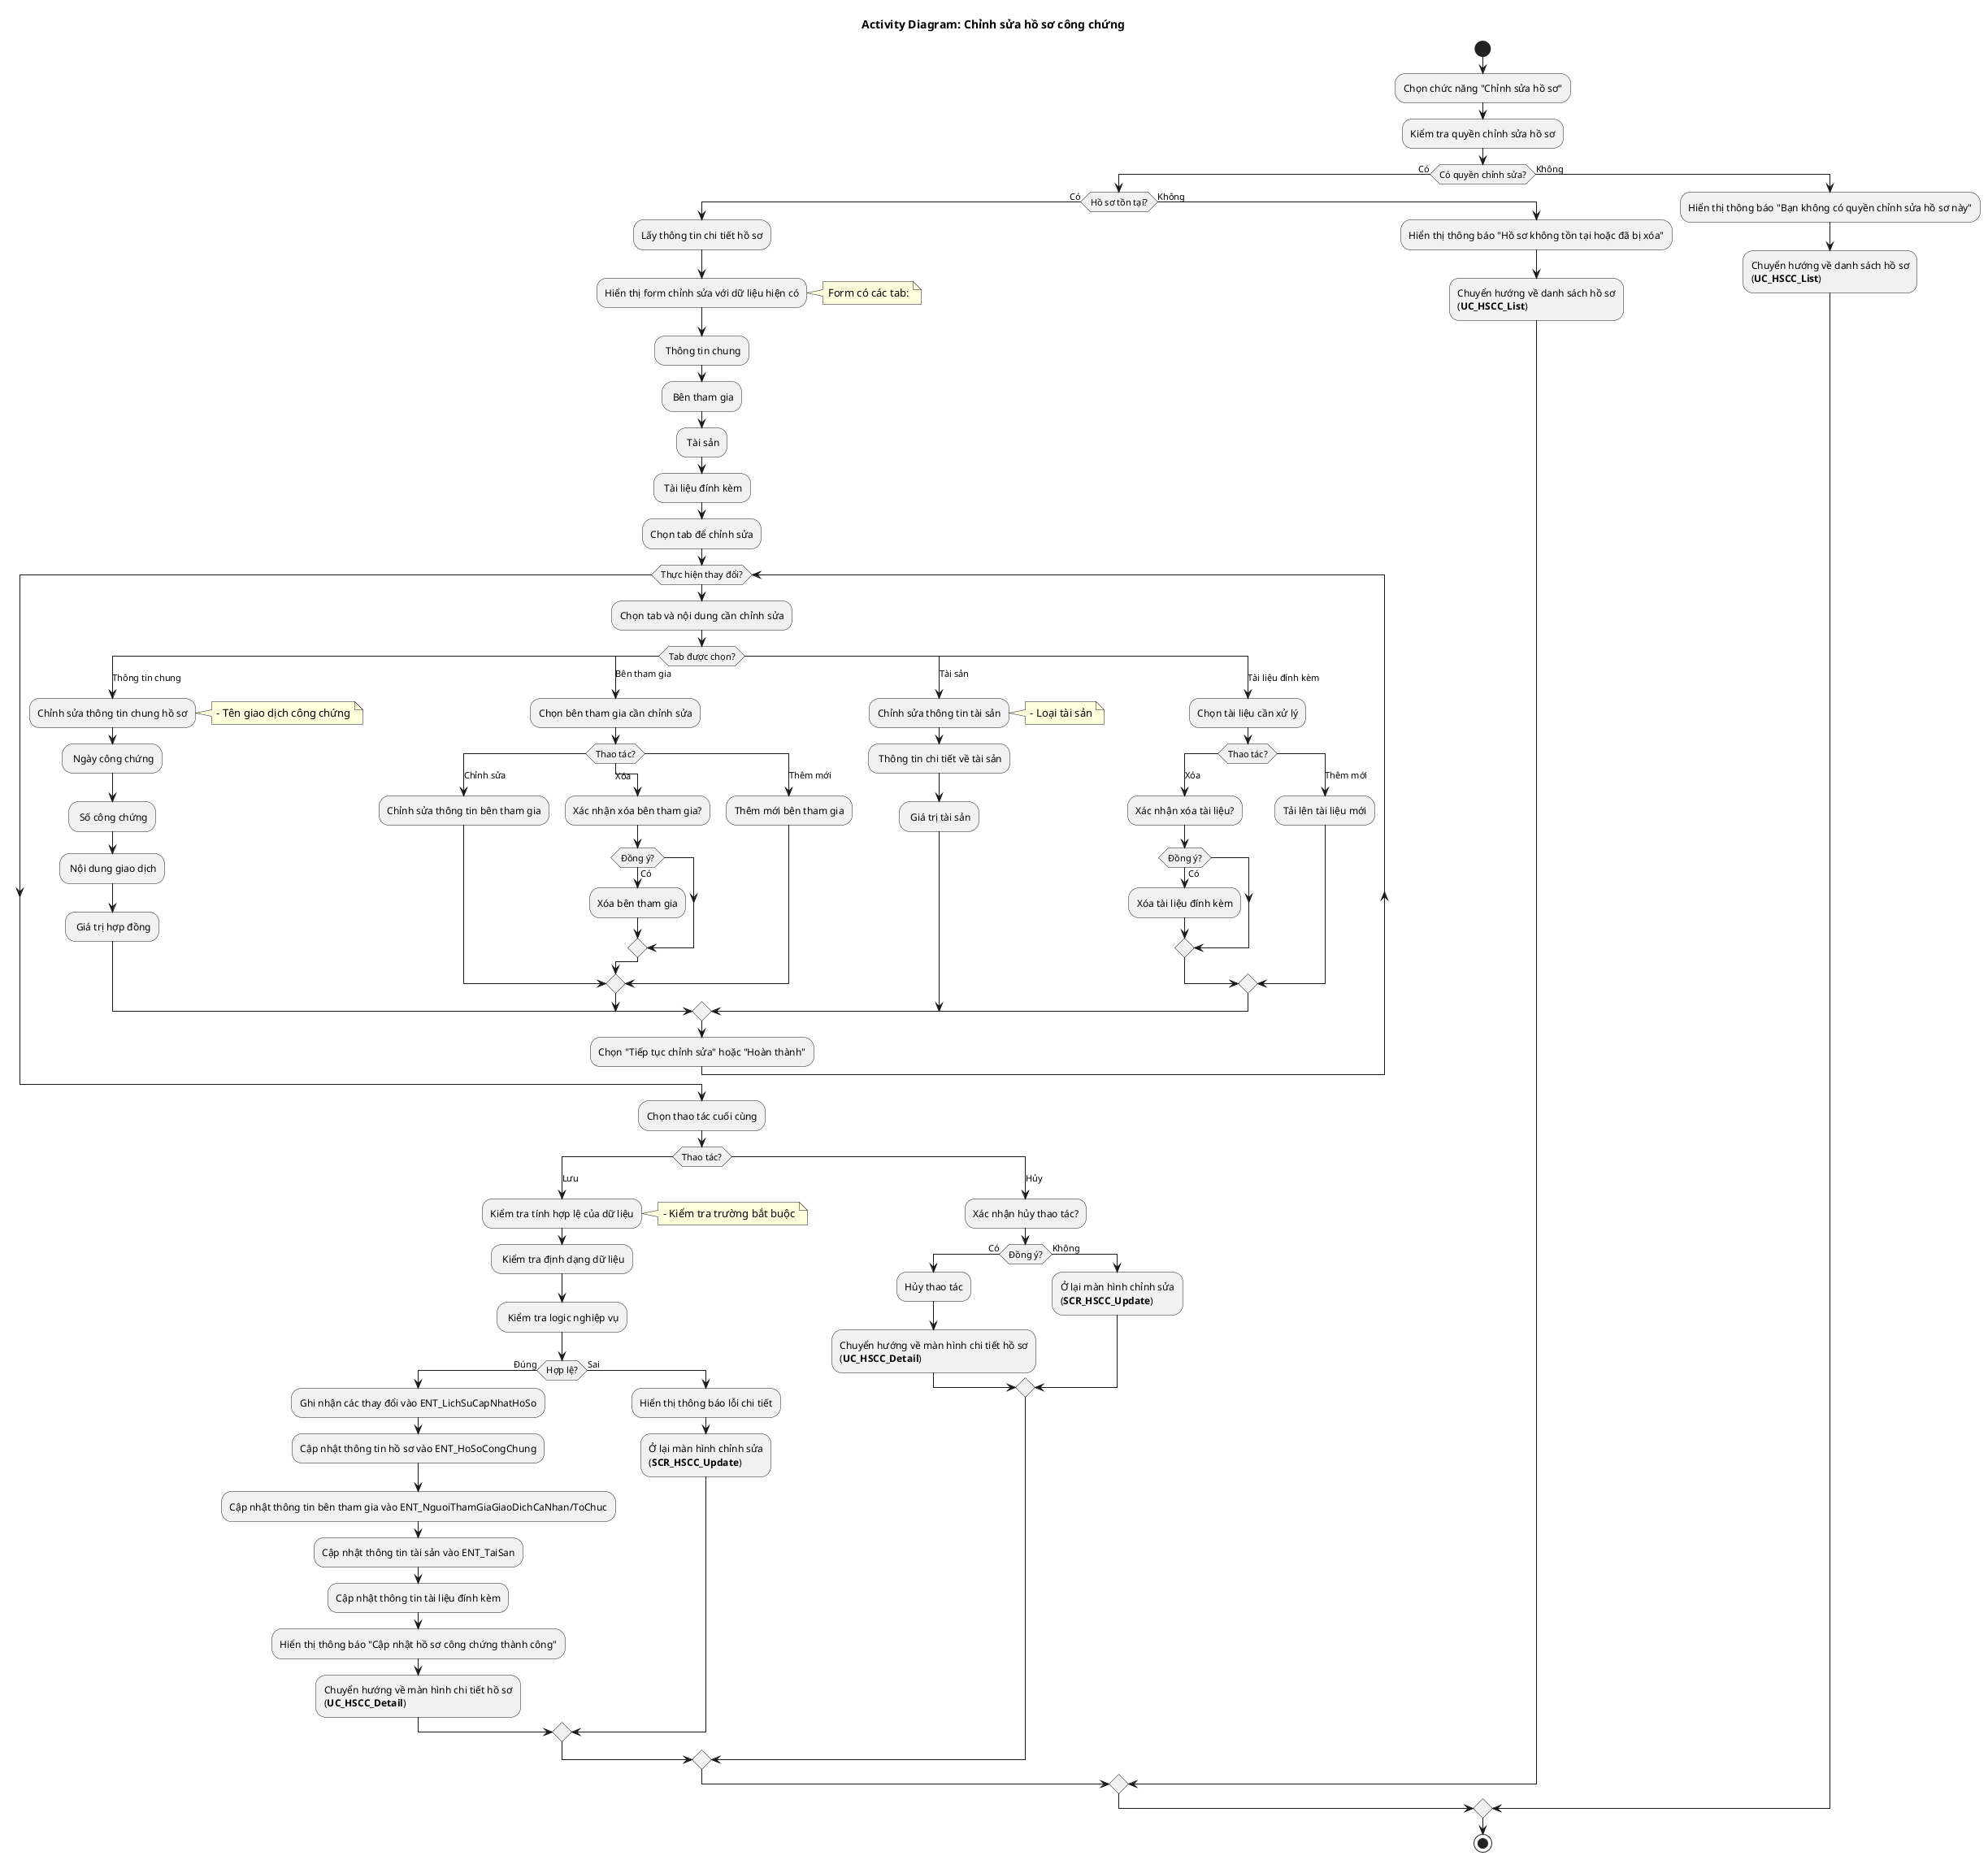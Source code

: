 @startuml AD_HSCC_Update
!pragma layout smetana
title Activity Diagram: Chỉnh sửa hồ sơ công chứng
start
:Chọn chức năng "Chỉnh sửa hồ sơ";
:Kiểm tra quyền chỉnh sửa hồ sơ;
if (Có quyền chỉnh sửa?) then (Có)
  if (Hồ sơ tồn tại?) then (Có)
    :Lấy thông tin chi tiết hồ sơ;
    :Hiển thị form chỉnh sửa với dữ liệu hiện có;
    note right: Form có các tab:
    - Thông tin chung
    - Bên tham gia
    - Tài sản
    - Tài liệu đính kèm
    :Chọn tab để chỉnh sửa;
    while (Thực hiện thay đổi?)
      :Chọn tab và nội dung cần chỉnh sửa;
      switch (Tab được chọn?)
        case (Thông tin chung)
          :Chỉnh sửa thông tin chung hồ sơ;
          note right: - Tên giao dịch công chứng
          - Ngày công chứng
          - Số công chứng
          - Nội dung giao dịch
          - Giá trị hợp đồng
        case (Bên tham gia)
          :Chọn bên tham gia cần chỉnh sửa;
          switch (Thao tác?)
            case (Chỉnh sửa)
              :Chỉnh sửa thông tin bên tham gia;
            case (Xóa)
              :Xác nhận xóa bên tham gia?;
              if (Đồng ý?) then (Có)
                :Xóa bên tham gia;
              endif
            case (Thêm mới)
              :Thêm mới bên tham gia;
          endswitch
        case (Tài sản)
          :Chỉnh sửa thông tin tài sản;
          note right: - Loại tài sản
          - Thông tin chi tiết về tài sản
          - Giá trị tài sản
        case (Tài liệu đính kèm)
          :Chọn tài liệu cần xử lý;
          switch (Thao tác?)
            case (Xóa)
              :Xác nhận xóa tài liệu?;
              if (Đồng ý?) then (Có)
                :Xóa tài liệu đính kèm;
              endif
            case (Thêm mới)
              :Tải lên tài liệu mới;
          endswitch
      endswitch
      :Chọn "Tiếp tục chỉnh sửa" hoặc "Hoàn thành";
    endwhile
    :Chọn thao tác cuối cùng;
    switch (Thao tác?)
      case (Lưu)
        :Kiểm tra tính hợp lệ của dữ liệu;
        note right: - Kiểm tra trường bắt buộc
        - Kiểm tra định dạng dữ liệu
        - Kiểm tra logic nghiệp vụ
        if (Hợp lệ?) then (Đúng)
          :Ghi nhận các thay đổi vào ENT_LichSuCapNhatHoSo;
          :Cập nhật thông tin hồ sơ vào ENT_HoSoCongChung;
          :Cập nhật thông tin bên tham gia vào ENT_NguoiThamGiaGiaoDichCaNhan/ToChuc;
          :Cập nhật thông tin tài sản vào ENT_TaiSan;
          :Cập nhật thông tin tài liệu đính kèm;
          :Hiển thị thông báo "Cập nhật hồ sơ công chứng thành công";
          :Chuyển hướng về màn hình chi tiết hồ sơ\n(**UC_HSCC_Detail**);
        else (Sai)
          :Hiển thị thông báo lỗi chi tiết;
          :Ở lại màn hình chỉnh sửa\n(**SCR_HSCC_Update**);
        endif
      case (Hủy)
        :Xác nhận hủy thao tác?;
        if (Đồng ý?) then (Có)
          :Hủy thao tác;
          :Chuyển hướng về màn hình chi tiết hồ sơ\n(**UC_HSCC_Detail**);
        else (Không)
          :Ở lại màn hình chỉnh sửa\n(**SCR_HSCC_Update**);
        endif
    endswitch
  else (Không)
    :Hiển thị thông báo "Hồ sơ không tồn tại hoặc đã bị xóa";
    :Chuyển hướng về danh sách hồ sơ\n(**UC_HSCC_List**);
  endif
else (Không)
  :Hiển thị thông báo "Bạn không có quyền chỉnh sửa hồ sơ này";
  :Chuyển hướng về danh sách hồ sơ\n(**UC_HSCC_List**);
endif
stop
@enduml